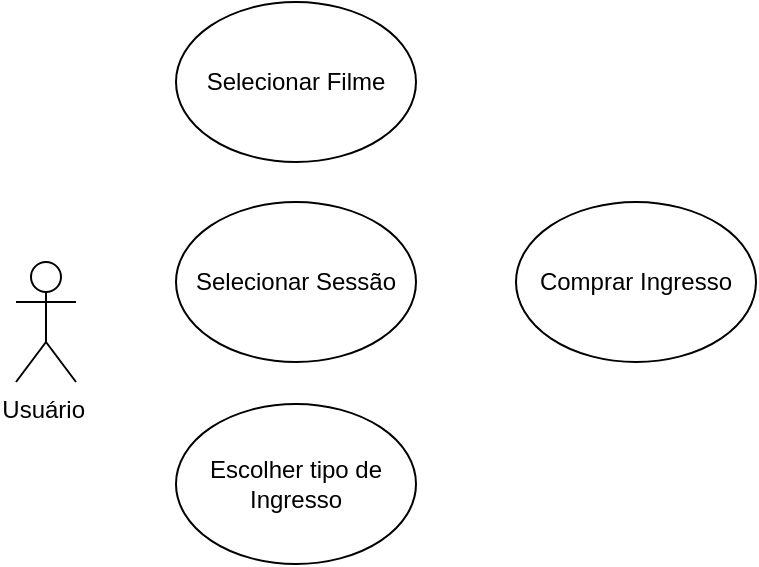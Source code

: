 <mxfile version="21.1.9" type="github">
  <diagram name="Página-1" id="6RmyCnQuLd0xGHGwvd9G">
    <mxGraphModel dx="880" dy="484" grid="1" gridSize="10" guides="1" tooltips="1" connect="1" arrows="1" fold="1" page="1" pageScale="1" pageWidth="827" pageHeight="1169" math="0" shadow="0">
      <root>
        <mxCell id="0" />
        <mxCell id="1" parent="0" />
        <mxCell id="BPeL-2W8F2AyTKgcxF1f-1" value="Usuário&amp;nbsp;" style="shape=umlActor;verticalLabelPosition=bottom;verticalAlign=top;html=1;outlineConnect=0;" vertex="1" parent="1">
          <mxGeometry x="80" y="150" width="30" height="60" as="geometry" />
        </mxCell>
        <mxCell id="BPeL-2W8F2AyTKgcxF1f-2" value="Comprar Ingresso" style="ellipse;whiteSpace=wrap;html=1;" vertex="1" parent="1">
          <mxGeometry x="330" y="120" width="120" height="80" as="geometry" />
        </mxCell>
        <mxCell id="BPeL-2W8F2AyTKgcxF1f-3" value="Selecionar Filme" style="ellipse;whiteSpace=wrap;html=1;" vertex="1" parent="1">
          <mxGeometry x="160" y="20" width="120" height="80" as="geometry" />
        </mxCell>
        <mxCell id="BPeL-2W8F2AyTKgcxF1f-4" value="Selecionar Sessão" style="ellipse;whiteSpace=wrap;html=1;" vertex="1" parent="1">
          <mxGeometry x="160" y="120" width="120" height="80" as="geometry" />
        </mxCell>
        <mxCell id="BPeL-2W8F2AyTKgcxF1f-5" value="Escolher tipo de Ingresso" style="ellipse;whiteSpace=wrap;html=1;" vertex="1" parent="1">
          <mxGeometry x="160" y="221" width="120" height="80" as="geometry" />
        </mxCell>
      </root>
    </mxGraphModel>
  </diagram>
</mxfile>
